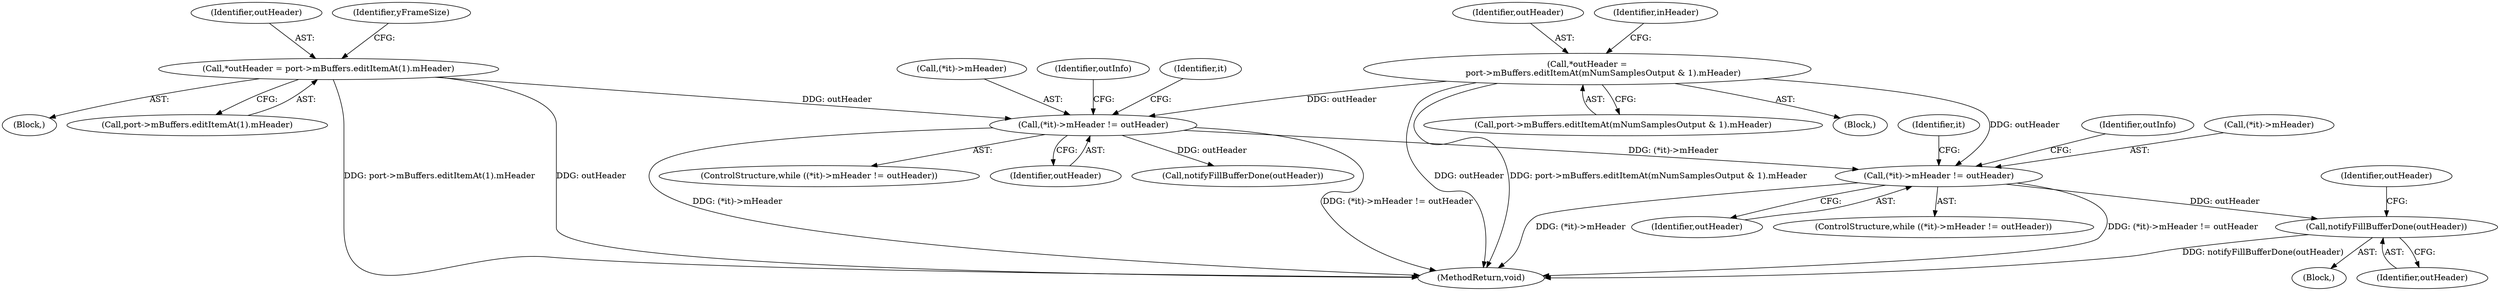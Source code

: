 digraph "0_Android_c48ef757cc50906e8726a3bebc3b60716292cdba@pointer" {
"1000232" [label="(Call,notifyFillBufferDone(outHeader))"];
"1000208" [label="(Call,(*it)->mHeader != outHeader)"];
"1000686" [label="(Call,(*it)->mHeader != outHeader)"];
"1000421" [label="(Call,*outHeader = port->mBuffers.editItemAt(1).mHeader)"];
"1000160" [label="(Call,*outHeader =\n            port->mBuffers.editItemAt(mNumSamplesOutput & 1).mHeader)"];
"1000687" [label="(Call,(*it)->mHeader)"];
"1000421" [label="(Call,*outHeader = port->mBuffers.editItemAt(1).mHeader)"];
"1000219" [label="(Identifier,outInfo)"];
"1000192" [label="(Block,)"];
"1000414" [label="(Block,)"];
"1000686" [label="(Call,(*it)->mHeader != outHeader)"];
"1000232" [label="(Call,notifyFillBufferDone(outHeader))"];
"1000209" [label="(Call,(*it)->mHeader)"];
"1000697" [label="(Identifier,outInfo)"];
"1000235" [label="(Identifier,outHeader)"];
"1000161" [label="(Identifier,outHeader)"];
"1000423" [label="(Call,port->mBuffers.editItemAt(1).mHeader)"];
"1000233" [label="(Identifier,outHeader)"];
"1000422" [label="(Identifier,outHeader)"];
"1000691" [label="(Identifier,outHeader)"];
"1000685" [label="(ControlStructure,while ((*it)->mHeader != outHeader))"];
"1000162" [label="(Call,port->mBuffers.editItemAt(mNumSamplesOutput & 1).mHeader)"];
"1000208" [label="(Call,(*it)->mHeader != outHeader)"];
"1000694" [label="(Identifier,it)"];
"1000717" [label="(MethodReturn,void)"];
"1000710" [label="(Call,notifyFillBufferDone(outHeader))"];
"1000171" [label="(Identifier,inHeader)"];
"1000213" [label="(Identifier,outHeader)"];
"1000207" [label="(ControlStructure,while ((*it)->mHeader != outHeader))"];
"1000216" [label="(Identifier,it)"];
"1000429" [label="(Identifier,yFrameSize)"];
"1000129" [label="(Block,)"];
"1000160" [label="(Call,*outHeader =\n            port->mBuffers.editItemAt(mNumSamplesOutput & 1).mHeader)"];
"1000232" -> "1000192"  [label="AST: "];
"1000232" -> "1000233"  [label="CFG: "];
"1000233" -> "1000232"  [label="AST: "];
"1000235" -> "1000232"  [label="CFG: "];
"1000232" -> "1000717"  [label="DDG: notifyFillBufferDone(outHeader)"];
"1000208" -> "1000232"  [label="DDG: outHeader"];
"1000208" -> "1000207"  [label="AST: "];
"1000208" -> "1000213"  [label="CFG: "];
"1000209" -> "1000208"  [label="AST: "];
"1000213" -> "1000208"  [label="AST: "];
"1000216" -> "1000208"  [label="CFG: "];
"1000219" -> "1000208"  [label="CFG: "];
"1000208" -> "1000717"  [label="DDG: (*it)->mHeader"];
"1000208" -> "1000717"  [label="DDG: (*it)->mHeader != outHeader"];
"1000686" -> "1000208"  [label="DDG: (*it)->mHeader"];
"1000160" -> "1000208"  [label="DDG: outHeader"];
"1000686" -> "1000685"  [label="AST: "];
"1000686" -> "1000691"  [label="CFG: "];
"1000687" -> "1000686"  [label="AST: "];
"1000691" -> "1000686"  [label="AST: "];
"1000694" -> "1000686"  [label="CFG: "];
"1000697" -> "1000686"  [label="CFG: "];
"1000686" -> "1000717"  [label="DDG: (*it)->mHeader"];
"1000686" -> "1000717"  [label="DDG: (*it)->mHeader != outHeader"];
"1000421" -> "1000686"  [label="DDG: outHeader"];
"1000160" -> "1000686"  [label="DDG: outHeader"];
"1000686" -> "1000710"  [label="DDG: outHeader"];
"1000421" -> "1000414"  [label="AST: "];
"1000421" -> "1000423"  [label="CFG: "];
"1000422" -> "1000421"  [label="AST: "];
"1000423" -> "1000421"  [label="AST: "];
"1000429" -> "1000421"  [label="CFG: "];
"1000421" -> "1000717"  [label="DDG: port->mBuffers.editItemAt(1).mHeader"];
"1000421" -> "1000717"  [label="DDG: outHeader"];
"1000160" -> "1000129"  [label="AST: "];
"1000160" -> "1000162"  [label="CFG: "];
"1000161" -> "1000160"  [label="AST: "];
"1000162" -> "1000160"  [label="AST: "];
"1000171" -> "1000160"  [label="CFG: "];
"1000160" -> "1000717"  [label="DDG: port->mBuffers.editItemAt(mNumSamplesOutput & 1).mHeader"];
"1000160" -> "1000717"  [label="DDG: outHeader"];
}
